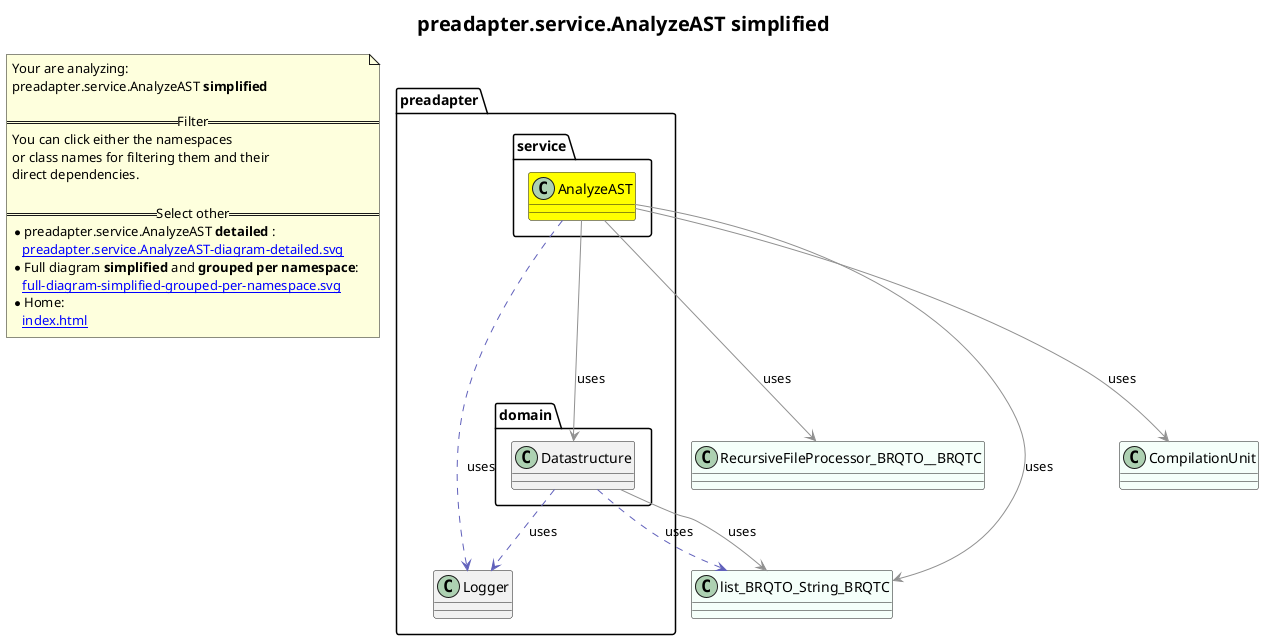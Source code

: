 @startuml
title <size:20>preadapter.service.AnalyzeAST **simplified** </size>
note "Your are analyzing:\npreadapter.service.AnalyzeAST **simplified** \n\n==Filter==\nYou can click either the namespaces \nor class names for filtering them and their\ndirect dependencies.\n\n==Select other==\n* preadapter.service.AnalyzeAST **detailed** :\n   [[preadapter.service.AnalyzeAST-diagram-detailed.svg]]\n* Full diagram **simplified** and **grouped per namespace**:\n   [[full-diagram-simplified-grouped-per-namespace.svg]]\n* Home:\n   [[index.html]]" as FloatingNote
class RecursiveFileProcessor_BRQTO__BRQTC [[RecursiveFileProcessor_BRQTO__BRQTC-diagram-simplified.svg]] #MintCream {
}
class list_BRQTO_String_BRQTC [[list_BRQTO_String_BRQTC-diagram-simplified.svg]] #MintCream {
}
class CompilationUnit [[CompilationUnit-diagram-simplified.svg]] #MintCream {
}
class preadapter.Logger [[preadapter.Logger-diagram-simplified.svg]]  {
}
  class preadapter.domain.Datastructure [[preadapter.domain.Datastructure-diagram-simplified.svg]]  {
  }
  class preadapter.service.AnalyzeAST [[preadapter.service.AnalyzeAST-diagram-simplified.svg]] #yellow {
  }
 ' *************************************** 
 ' *************************************** 
 ' *************************************** 
' Class relations extracted from namespace:
' 
' Class relations extracted from namespace:
' preadapter
' Class relations extracted from namespace:
' preadapter.domain
preadapter.domain.Datastructure .[#6060BB].> preadapter.Logger  : uses 
preadapter.domain.Datastructure .[#6060BB].> list_BRQTO_String_BRQTC  : uses 
preadapter.domain.Datastructure -[#909090]-> list_BRQTO_String_BRQTC  : uses 
' Class relations extracted from namespace:
' preadapter.service
preadapter.service.AnalyzeAST .[#6060BB].> preadapter.Logger  : uses 
preadapter.service.AnalyzeAST -[#909090]-> preadapter.domain.Datastructure  : uses 
preadapter.service.AnalyzeAST -[#909090]-> RecursiveFileProcessor_BRQTO__BRQTC  : uses 
preadapter.service.AnalyzeAST -[#909090]-> list_BRQTO_String_BRQTC  : uses 
preadapter.service.AnalyzeAST -[#909090]-> CompilationUnit  : uses 
@enduml
